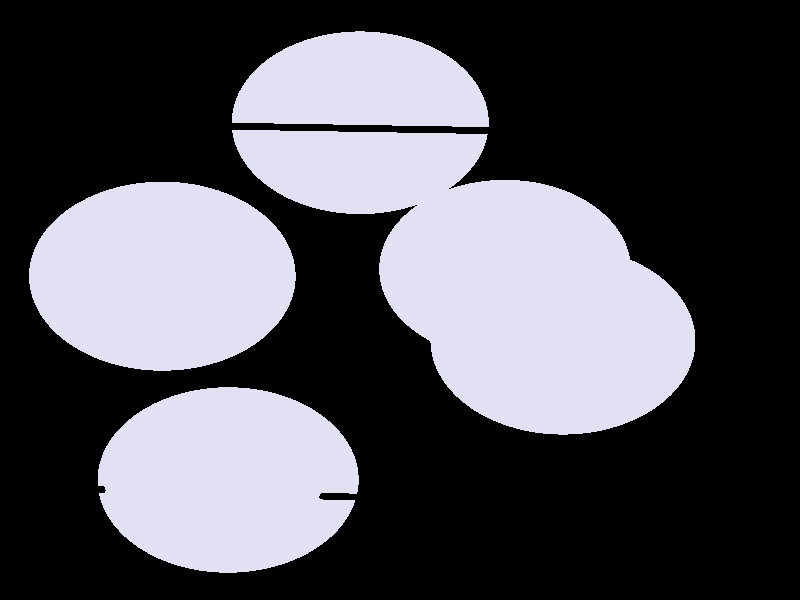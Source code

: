 #include "colors.inc"
#include "finish.inc"

global_settings {assumed_gamma 1 max_trace_level 6}
background {color White transmit 1.0}
camera {perspective
  right -8.12*x up 8.58*y
  direction 50.00*z
  location <0,0,50.00> look_at <0,0,0>}


light_source {<  2.00,   3.00,  40.00> color White
  area_light <0.70, 0, 0>, <0, 0.70, 0>, 3, 3
  adaptive 1 jitter}
// no fog
#declare simple = finish {phong 0.7}
#declare pale = finish {ambient 0.5 diffuse 0.85 roughness 0.001 specular 0.200 }
#declare intermediate = finish {ambient 0.3 diffuse 0.6 specular 0.1 roughness 0.04}
#declare vmd = finish {ambient 0.0 diffuse 0.65 phong 0.1 phong_size 40.0 specular 0.5 }
#declare jmol = finish {ambient 0.2 diffuse 0.6 specular 1 roughness 0.001 metallic}
#declare ase2 = finish {ambient 0.05 brilliance 3 diffuse 0.6 metallic specular 0.7 roughness 0.04 reflection 0.15}
#declare ase3 = finish {ambient 0.15 brilliance 2 diffuse 0.6 metallic specular 1.0 roughness 0.001 reflection 0.0}
#declare glass = finish {ambient 0.05 diffuse 0.3 specular 1.0 roughness 0.001}
#declare glass2 = finish {ambient 0.01 diffuse 0.3 specular 1.0 reflection 0.25 roughness 0.001}
#declare Rcell = 0.050;
#declare Rbond = 0.100;

#macro atom(LOC, R, COL, TRANS, FIN)
  sphere{LOC, R texture{pigment{color COL transmit TRANS} finish{FIN}}}
#end
#macro constrain(LOC, R, COL, TRANS FIN)
union{torus{R, Rcell rotate 45*z texture{pigment{color COL transmit TRANS} finish{FIN}}}
     torus{R, Rcell rotate -45*z texture{pigment{color COL transmit TRANS} finish{FIN}}}
     translate LOC}
#end

cylinder {< -3.31,  -2.81,  -2.04>, < -2.52,  -2.15,  -6.18>, Rcell pigment {Black}}
cylinder {< -3.30,   2.58,  -1.17>, < -2.51,   3.24,  -5.31>, Rcell pigment {Black}}
cylinder {<  3.08,   2.37,   0.01>, <  3.87,   3.04,  -4.13>, Rcell pigment {Black}}
cylinder {<  3.06,  -3.02,  -0.85>, <  3.85,  -2.36,  -5.00>, Rcell pigment {Black}}
cylinder {< -3.31,  -2.81,  -2.04>, < -3.30,   2.58,  -1.17>, Rcell pigment {Black}}
cylinder {< -2.52,  -2.15,  -6.18>, < -2.51,   3.24,  -5.31>, Rcell pigment {Black}}
cylinder {<  3.85,  -2.36,  -5.00>, <  3.87,   3.04,  -4.13>, Rcell pigment {Black}}
cylinder {<  3.06,  -3.02,  -0.85>, <  3.08,   2.37,   0.01>, Rcell pigment {Black}}
cylinder {< -3.31,  -2.81,  -2.04>, <  3.06,  -3.02,  -0.85>, Rcell pigment {Black}}
cylinder {< -2.52,  -2.15,  -6.18>, <  3.85,  -2.36,  -5.00>, Rcell pigment {Black}}
cylinder {< -2.51,   3.24,  -5.31>, <  3.87,   3.04,  -4.13>, Rcell pigment {Black}}
cylinder {< -3.30,   2.58,  -1.17>, <  3.08,   2.37,   0.01>, Rcell pigment {Black}}
atom(<  1.71,  -0.60,  -1.73>, 1.39, rgb <0.75, 0.75, 0.90>, 0.0, ase2) // #0
atom(<  1.16,   0.48,  -4.44>, 1.39, rgb <0.75, 0.75, 0.90>, 0.0, ase2) // #1
atom(< -1.83,  -2.70,  -2.49>, 1.39, rgb <0.75, 0.75, 0.90>, 0.0, ase2) // #2
atom(< -2.48,   0.35,  -1.44>, 1.39, rgb <0.75, 0.75, 0.90>, 0.0, ase2) // #3
atom(< -0.43,   2.70,  -3.30>, 1.39, rgb <0.75, 0.75, 0.90>, 0.0, ase2) // #4

// no constraints

